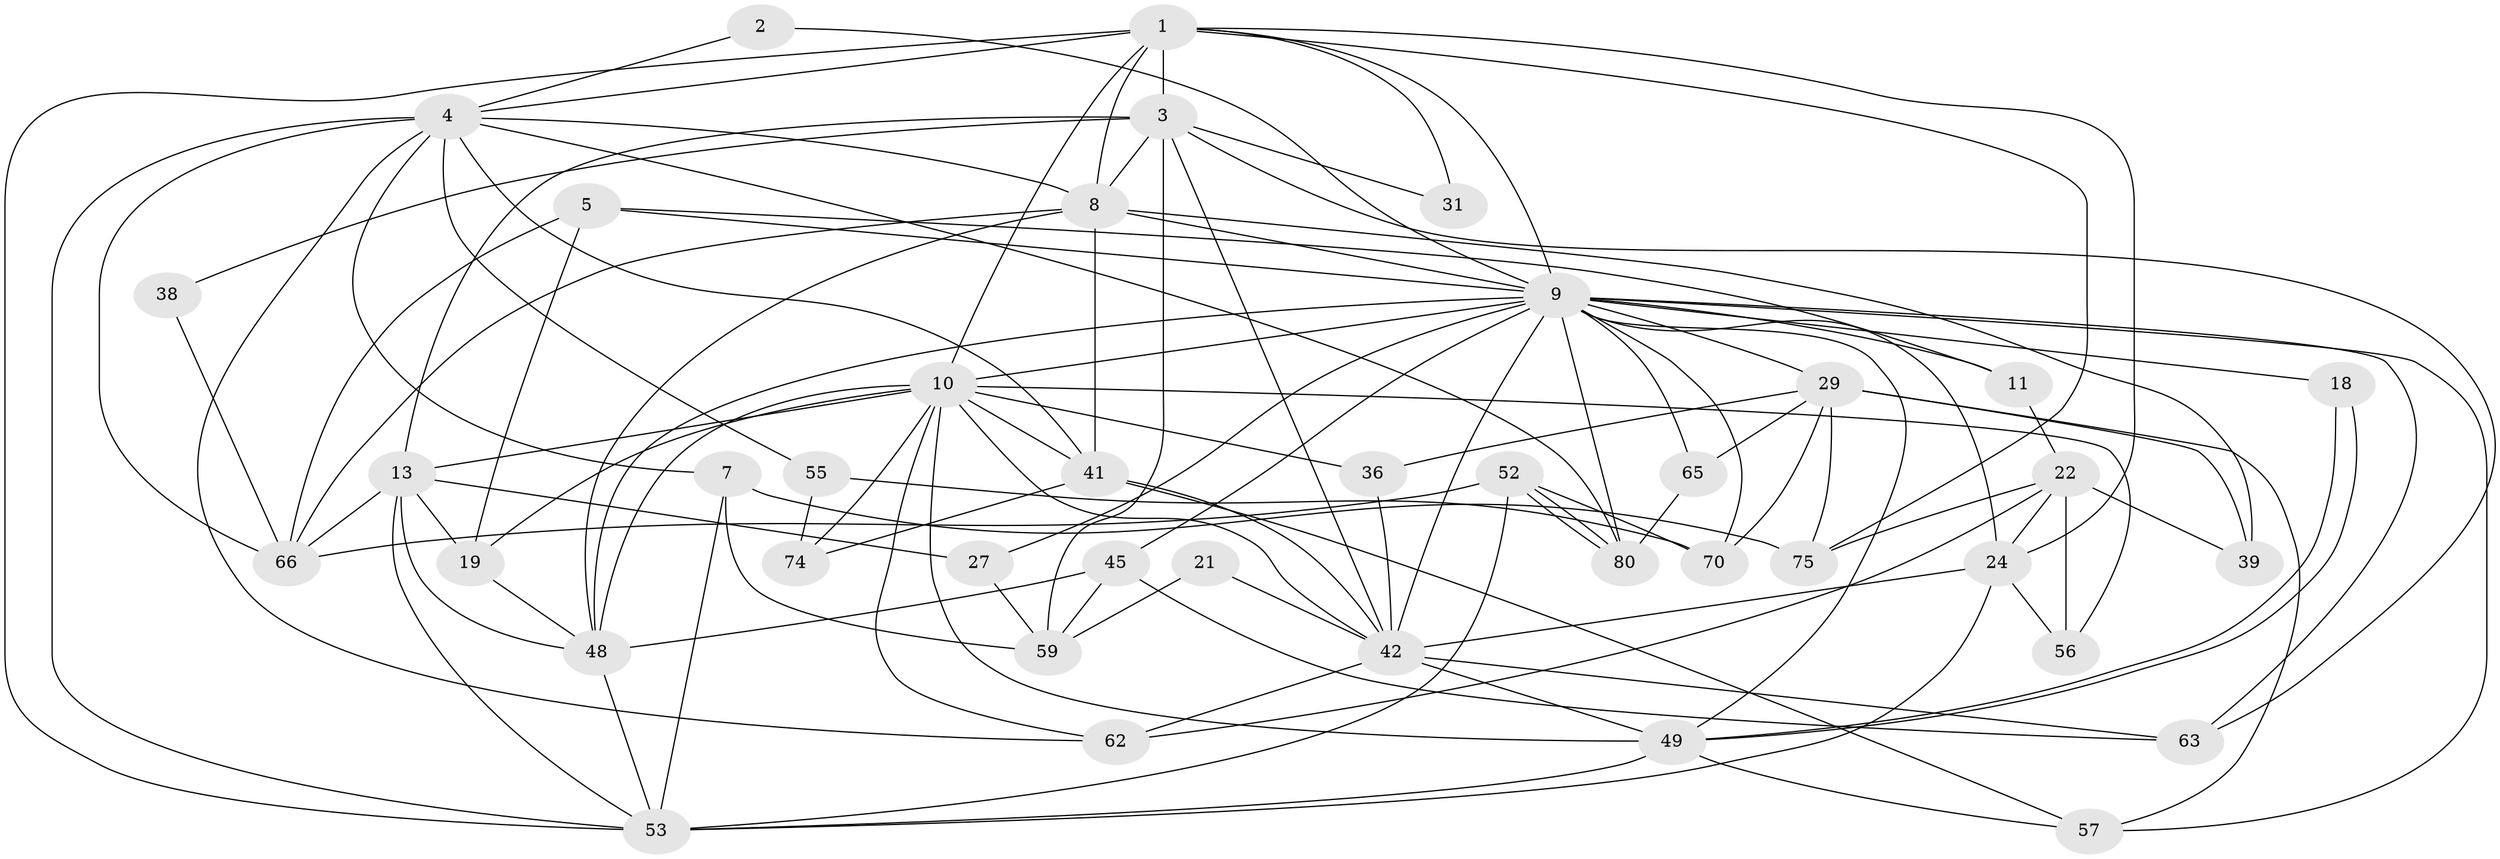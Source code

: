 // original degree distribution, {3: 0.26506024096385544, 5: 0.13253012048192772, 4: 0.37349397590361444, 6: 0.0963855421686747, 7: 0.012048192771084338, 2: 0.0963855421686747, 8: 0.024096385542168676}
// Generated by graph-tools (version 1.1) at 2025/15/03/09/25 04:15:18]
// undirected, 41 vertices, 111 edges
graph export_dot {
graph [start="1"]
  node [color=gray90,style=filled];
  1 [super="+28+78"];
  2 [super="+83"];
  3 [super="+15"];
  4 [super="+12+6"];
  5 [super="+35"];
  7 [super="+34"];
  8 [super="+14"];
  9 [super="+40+37+16"];
  10 [super="+54+79+17"];
  11;
  13 [super="+61"];
  18;
  19 [super="+47"];
  21;
  22 [super="+43"];
  24 [super="+72+32"];
  27;
  29 [super="+30"];
  31 [super="+44"];
  36;
  38;
  39;
  41;
  42 [super="+77+69"];
  45 [super="+46"];
  48 [super="+67"];
  49 [super="+58"];
  52;
  53 [super="+68"];
  55;
  56;
  57;
  59;
  62;
  63;
  65;
  66;
  70;
  74;
  75;
  80;
  1 -- 75;
  1 -- 24;
  1 -- 31 [weight=2];
  1 -- 3;
  1 -- 8;
  1 -- 4;
  1 -- 53;
  1 -- 9;
  1 -- 10 [weight=2];
  2 -- 4;
  2 -- 9;
  3 -- 8 [weight=3];
  3 -- 38;
  3 -- 42;
  3 -- 59;
  3 -- 31;
  3 -- 63;
  3 -- 13;
  4 -- 62;
  4 -- 53;
  4 -- 55;
  4 -- 7;
  4 -- 8;
  4 -- 41;
  4 -- 80;
  4 -- 66;
  5 -- 66;
  5 -- 11;
  5 -- 19 [weight=2];
  5 -- 9;
  7 -- 53;
  7 -- 59;
  7 -- 75;
  8 -- 9;
  8 -- 48;
  8 -- 66;
  8 -- 39;
  8 -- 41;
  9 -- 57;
  9 -- 18 [weight=2];
  9 -- 29;
  9 -- 24;
  9 -- 45 [weight=2];
  9 -- 65;
  9 -- 49;
  9 -- 11;
  9 -- 63;
  9 -- 70;
  9 -- 10;
  9 -- 42 [weight=2];
  9 -- 80;
  9 -- 27;
  9 -- 48;
  10 -- 56;
  10 -- 49;
  10 -- 36;
  10 -- 13;
  10 -- 41;
  10 -- 74;
  10 -- 42 [weight=2];
  10 -- 48 [weight=2];
  10 -- 19;
  10 -- 62;
  11 -- 22;
  13 -- 19;
  13 -- 53;
  13 -- 48;
  13 -- 66;
  13 -- 27 [weight=2];
  18 -- 49;
  18 -- 49;
  19 -- 48;
  21 -- 59;
  21 -- 42;
  22 -- 62;
  22 -- 56;
  22 -- 75;
  22 -- 24;
  22 -- 39;
  24 -- 56;
  24 -- 53;
  24 -- 42;
  27 -- 59;
  29 -- 57;
  29 -- 65;
  29 -- 70;
  29 -- 75;
  29 -- 36;
  29 -- 39;
  36 -- 42;
  38 -- 66;
  41 -- 74;
  41 -- 57;
  41 -- 42;
  42 -- 62;
  42 -- 63;
  42 -- 49;
  45 -- 59 [weight=2];
  45 -- 48;
  45 -- 63;
  48 -- 53;
  49 -- 57;
  49 -- 53;
  52 -- 70;
  52 -- 80;
  52 -- 80;
  52 -- 53;
  52 -- 66;
  55 -- 70;
  55 -- 74;
  65 -- 80;
}
